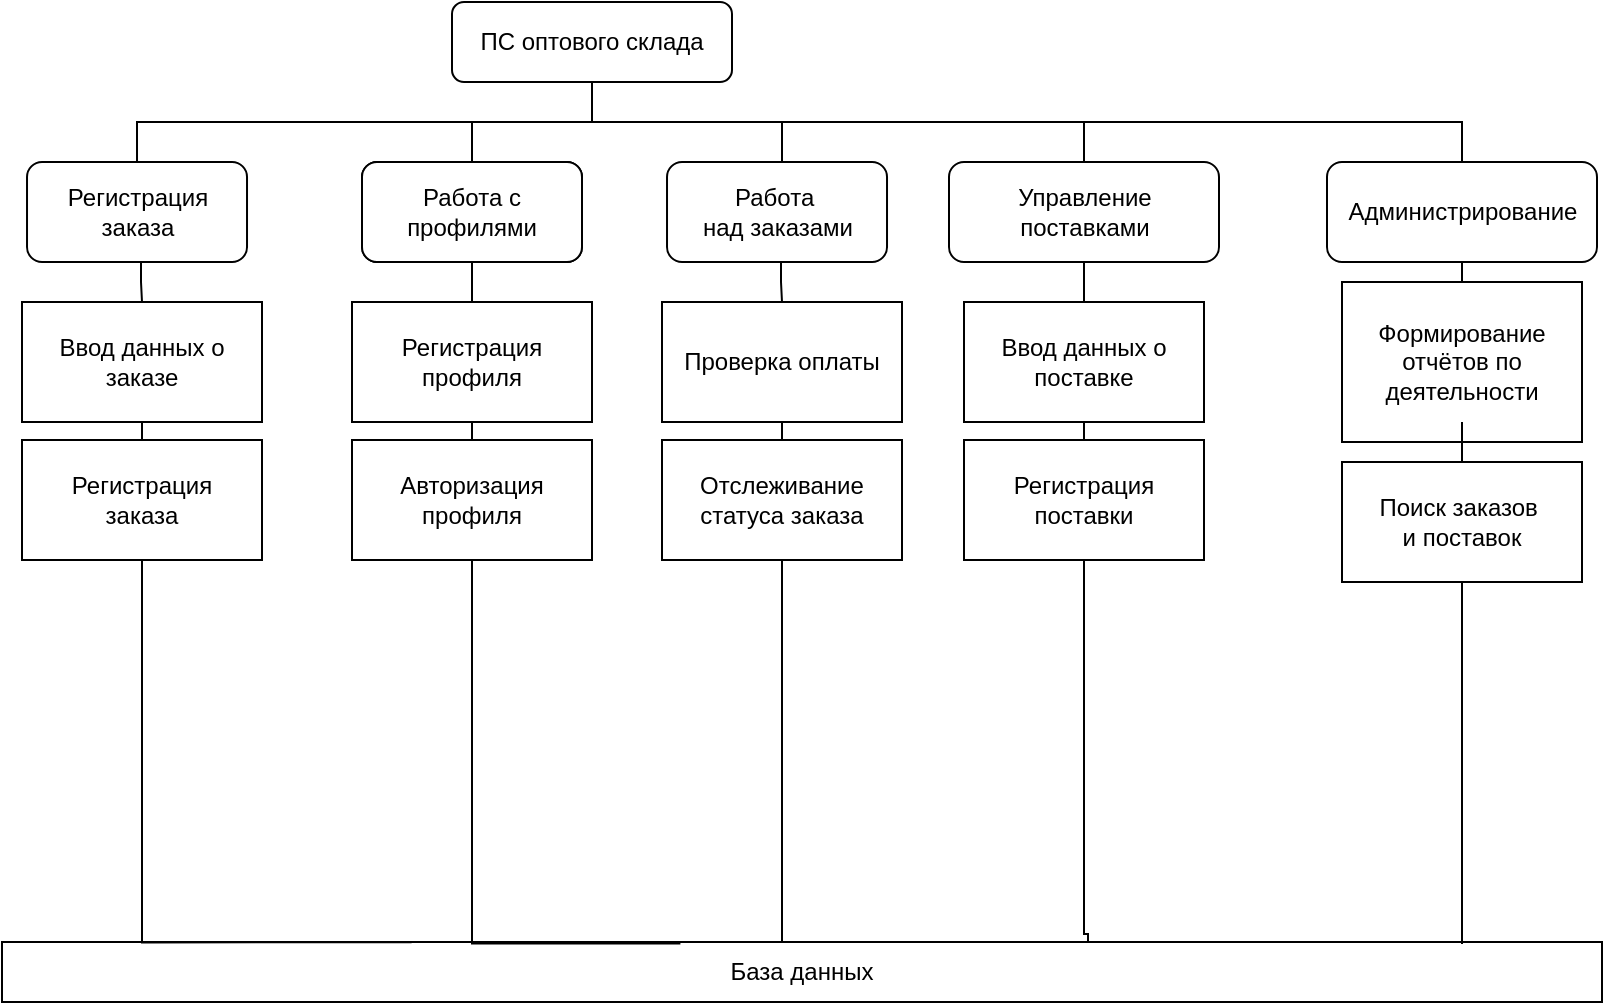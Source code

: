 <mxfile version="24.2.1" type="device" pages="2">
  <diagram name="Page-1" id="ZP50mtN4pUTSPamrQ7jE">
    <mxGraphModel dx="1530" dy="981" grid="1" gridSize="10" guides="1" tooltips="1" connect="1" arrows="1" fold="1" page="1" pageScale="1" pageWidth="827" pageHeight="1169" math="0" shadow="0">
      <root>
        <mxCell id="0" />
        <mxCell id="1" parent="0" />
        <mxCell id="H7huvVuS8EwIOP_XFBld-9" style="edgeStyle=orthogonalEdgeStyle;rounded=0;orthogonalLoop=1;jettySize=auto;html=1;entryX=0.5;entryY=0;entryDx=0;entryDy=0;endArrow=none;endFill=0;" parent="1" source="xEKsaEuDqksqCD2JTHV4-3" target="xEKsaEuDqksqCD2JTHV4-4" edge="1">
          <mxGeometry relative="1" as="geometry">
            <Array as="points">
              <mxPoint x="645" y="510" />
              <mxPoint x="891" y="510" />
            </Array>
          </mxGeometry>
        </mxCell>
        <mxCell id="H7huvVuS8EwIOP_XFBld-10" style="edgeStyle=orthogonalEdgeStyle;rounded=0;orthogonalLoop=1;jettySize=auto;html=1;entryX=0.5;entryY=0;entryDx=0;entryDy=0;endArrow=none;endFill=0;" parent="1" source="xEKsaEuDqksqCD2JTHV4-3" target="xEKsaEuDqksqCD2JTHV4-6" edge="1">
          <mxGeometry relative="1" as="geometry">
            <Array as="points">
              <mxPoint x="645" y="510" />
              <mxPoint x="740" y="510" />
              <mxPoint x="740" y="530" />
            </Array>
          </mxGeometry>
        </mxCell>
        <mxCell id="H7huvVuS8EwIOP_XFBld-11" style="edgeStyle=orthogonalEdgeStyle;rounded=0;orthogonalLoop=1;jettySize=auto;html=1;entryX=0.5;entryY=0;entryDx=0;entryDy=0;endArrow=none;endFill=0;" parent="1" source="xEKsaEuDqksqCD2JTHV4-3" target="xEKsaEuDqksqCD2JTHV4-5" edge="1">
          <mxGeometry relative="1" as="geometry">
            <Array as="points">
              <mxPoint x="645" y="510" />
              <mxPoint x="1080" y="510" />
            </Array>
          </mxGeometry>
        </mxCell>
        <mxCell id="Y7o4-KtCDhPk6ApjuI_q-10" style="edgeStyle=orthogonalEdgeStyle;rounded=0;orthogonalLoop=1;jettySize=auto;html=1;entryX=0.5;entryY=0;entryDx=0;entryDy=0;endArrow=none;endFill=0;" parent="1" source="xEKsaEuDqksqCD2JTHV4-3" target="Y7o4-KtCDhPk6ApjuI_q-2" edge="1">
          <mxGeometry relative="1" as="geometry">
            <Array as="points">
              <mxPoint x="645" y="510" />
              <mxPoint x="585" y="510" />
            </Array>
          </mxGeometry>
        </mxCell>
        <mxCell id="Y7o4-KtCDhPk6ApjuI_q-19" style="edgeStyle=orthogonalEdgeStyle;rounded=0;orthogonalLoop=1;jettySize=auto;html=1;entryX=0.5;entryY=0;entryDx=0;entryDy=0;endArrow=none;endFill=0;" parent="1" source="xEKsaEuDqksqCD2JTHV4-3" target="Y7o4-KtCDhPk6ApjuI_q-13" edge="1">
          <mxGeometry relative="1" as="geometry">
            <Array as="points">
              <mxPoint x="645" y="510" />
              <mxPoint x="417" y="510" />
            </Array>
          </mxGeometry>
        </mxCell>
        <mxCell id="xEKsaEuDqksqCD2JTHV4-3" value="ПС оптового склада" style="rounded=1;whiteSpace=wrap;html=1;" parent="1" vertex="1">
          <mxGeometry x="575" y="450" width="140" height="40" as="geometry" />
        </mxCell>
        <mxCell id="H7huvVuS8EwIOP_XFBld-14" style="edgeStyle=orthogonalEdgeStyle;rounded=0;orthogonalLoop=1;jettySize=auto;html=1;entryX=0.5;entryY=0;entryDx=0;entryDy=0;endArrow=none;endFill=0;" parent="1" source="xEKsaEuDqksqCD2JTHV4-4" target="H7huvVuS8EwIOP_XFBld-12" edge="1">
          <mxGeometry relative="1" as="geometry" />
        </mxCell>
        <mxCell id="xEKsaEuDqksqCD2JTHV4-4" value="Управление поставками" style="rounded=1;whiteSpace=wrap;html=1;" parent="1" vertex="1">
          <mxGeometry x="823.5" y="530" width="135" height="50" as="geometry" />
        </mxCell>
        <mxCell id="H7huvVuS8EwIOP_XFBld-8" style="edgeStyle=orthogonalEdgeStyle;rounded=0;orthogonalLoop=1;jettySize=auto;html=1;entryX=0.5;entryY=0;entryDx=0;entryDy=0;endArrow=none;endFill=0;" parent="1" source="xEKsaEuDqksqCD2JTHV4-5" edge="1">
          <mxGeometry relative="1" as="geometry">
            <mxPoint x="1080" y="600" as="targetPoint" />
          </mxGeometry>
        </mxCell>
        <mxCell id="xEKsaEuDqksqCD2JTHV4-5" value="Администрирование" style="rounded=1;whiteSpace=wrap;html=1;" parent="1" vertex="1">
          <mxGeometry x="1012.5" y="530" width="135" height="50" as="geometry" />
        </mxCell>
        <mxCell id="H7huvVuS8EwIOP_XFBld-2" style="edgeStyle=orthogonalEdgeStyle;rounded=0;orthogonalLoop=1;jettySize=auto;html=1;exitX=0.5;exitY=1;exitDx=0;exitDy=0;entryX=0.5;entryY=0;entryDx=0;entryDy=0;endArrow=none;endFill=0;" parent="1" source="xEKsaEuDqksqCD2JTHV4-6" target="xEKsaEuDqksqCD2JTHV4-11" edge="1">
          <mxGeometry relative="1" as="geometry">
            <Array as="points">
              <mxPoint x="739.51" y="580" />
              <mxPoint x="739.51" y="590" />
            </Array>
            <mxPoint x="815" y="580" as="sourcePoint" />
          </mxGeometry>
        </mxCell>
        <mxCell id="xEKsaEuDqksqCD2JTHV4-6" value="Работа&amp;nbsp;&lt;div&gt;над заказами&lt;/div&gt;" style="rounded=1;whiteSpace=wrap;html=1;" parent="1" vertex="1">
          <mxGeometry x="682.51" y="530" width="110" height="50" as="geometry" />
        </mxCell>
        <mxCell id="xEKsaEuDqksqCD2JTHV4-7" value="База данных" style="rounded=0;whiteSpace=wrap;html=1;" parent="1" vertex="1">
          <mxGeometry x="350" y="920" width="800" height="30" as="geometry" />
        </mxCell>
        <mxCell id="H7huvVuS8EwIOP_XFBld-5" style="edgeStyle=orthogonalEdgeStyle;rounded=0;orthogonalLoop=1;jettySize=auto;html=1;exitX=0.5;exitY=1;exitDx=0;exitDy=0;entryX=0.5;entryY=0;entryDx=0;entryDy=0;endArrow=none;endFill=0;" parent="1" edge="1">
          <mxGeometry relative="1" as="geometry">
            <mxPoint x="1080" y="660" as="sourcePoint" />
            <mxPoint x="1080" y="669" as="targetPoint" />
          </mxGeometry>
        </mxCell>
        <mxCell id="xEKsaEuDqksqCD2JTHV4-10" value="Формирование отчётов по деятельности" style="rounded=0;whiteSpace=wrap;html=1;" parent="1" vertex="1">
          <mxGeometry x="1020" y="590" width="120" height="80" as="geometry" />
        </mxCell>
        <mxCell id="xEKsaEuDqksqCD2JTHV4-23" style="edgeStyle=orthogonalEdgeStyle;rounded=0;orthogonalLoop=1;jettySize=auto;html=1;exitX=0.5;exitY=1;exitDx=0;exitDy=0;entryX=0.5;entryY=0;entryDx=0;entryDy=0;endArrow=none;endFill=0;" parent="1" source="xEKsaEuDqksqCD2JTHV4-11" target="xEKsaEuDqksqCD2JTHV4-13" edge="1">
          <mxGeometry relative="1" as="geometry" />
        </mxCell>
        <mxCell id="xEKsaEuDqksqCD2JTHV4-11" value="Проверка оплаты" style="rounded=0;whiteSpace=wrap;html=1;" parent="1" vertex="1">
          <mxGeometry x="680" y="600" width="120" height="60" as="geometry" />
        </mxCell>
        <mxCell id="xEKsaEuDqksqCD2JTHV4-13" value="Отслеживание статуса заказа" style="rounded=0;whiteSpace=wrap;html=1;" parent="1" vertex="1">
          <mxGeometry x="680" y="669" width="120" height="60" as="geometry" />
        </mxCell>
        <mxCell id="xEKsaEuDqksqCD2JTHV4-18" style="edgeStyle=orthogonalEdgeStyle;rounded=0;orthogonalLoop=1;jettySize=auto;html=1;endArrow=none;endFill=0;exitX=0.5;exitY=1;exitDx=0;exitDy=0;" parent="1" source="xEKsaEuDqksqCD2JTHV4-13" edge="1">
          <mxGeometry relative="1" as="geometry">
            <mxPoint x="680" y="920" as="targetPoint" />
            <Array as="points">
              <mxPoint x="740" y="920" />
            </Array>
            <mxPoint x="740" y="800" as="sourcePoint" />
          </mxGeometry>
        </mxCell>
        <mxCell id="H7huvVuS8EwIOP_XFBld-15" style="edgeStyle=orthogonalEdgeStyle;rounded=0;orthogonalLoop=1;jettySize=auto;html=1;exitX=0.5;exitY=1;exitDx=0;exitDy=0;entryX=0.5;entryY=0;entryDx=0;entryDy=0;endArrow=none;endFill=0;" parent="1" source="H7huvVuS8EwIOP_XFBld-12" target="H7huvVuS8EwIOP_XFBld-13" edge="1">
          <mxGeometry relative="1" as="geometry" />
        </mxCell>
        <mxCell id="H7huvVuS8EwIOP_XFBld-12" value="Ввод данных о поставке" style="rounded=0;whiteSpace=wrap;html=1;" parent="1" vertex="1">
          <mxGeometry x="831" y="600" width="120" height="60" as="geometry" />
        </mxCell>
        <mxCell id="H7huvVuS8EwIOP_XFBld-13" value="Регистрация&lt;div&gt;поставки&lt;/div&gt;" style="rounded=0;whiteSpace=wrap;html=1;" parent="1" vertex="1">
          <mxGeometry x="831" y="669" width="120" height="60" as="geometry" />
        </mxCell>
        <mxCell id="H7huvVuS8EwIOP_XFBld-16" style="edgeStyle=orthogonalEdgeStyle;rounded=0;orthogonalLoop=1;jettySize=auto;html=1;endArrow=none;endFill=0;entryX=0.75;entryY=0;entryDx=0;entryDy=0;" parent="1" source="H7huvVuS8EwIOP_XFBld-13" target="xEKsaEuDqksqCD2JTHV4-7" edge="1">
          <mxGeometry relative="1" as="geometry">
            <mxPoint x="840" y="916" as="targetPoint" />
            <Array as="points">
              <mxPoint x="891" y="916" />
              <mxPoint x="893" y="916" />
            </Array>
          </mxGeometry>
        </mxCell>
        <mxCell id="H7huvVuS8EwIOP_XFBld-19" style="edgeStyle=orthogonalEdgeStyle;rounded=0;orthogonalLoop=1;jettySize=auto;html=1;endArrow=none;endFill=0;" parent="1" source="Y7o4-KtCDhPk6ApjuI_q-9" edge="1">
          <mxGeometry relative="1" as="geometry">
            <Array as="points">
              <mxPoint x="1080" y="921" />
            </Array>
            <mxPoint x="1080" y="921" as="targetPoint" />
          </mxGeometry>
        </mxCell>
        <mxCell id="Y7o4-KtCDhPk6ApjuI_q-2" value="Отслеживание статуса заказа" style="rounded=1;whiteSpace=wrap;html=1;" parent="1" vertex="1">
          <mxGeometry x="530" y="530" width="110" height="50" as="geometry" />
        </mxCell>
        <mxCell id="Y7o4-KtCDhPk6ApjuI_q-7" style="edgeStyle=orthogonalEdgeStyle;rounded=0;orthogonalLoop=1;jettySize=auto;html=1;endArrow=none;endFill=0;" parent="1" source="Y7o4-KtCDhPk6ApjuI_q-3" target="Y7o4-KtCDhPk6ApjuI_q-4" edge="1">
          <mxGeometry relative="1" as="geometry" />
        </mxCell>
        <mxCell id="Y7o4-KtCDhPk6ApjuI_q-3" value="Работа с профилями" style="rounded=1;whiteSpace=wrap;html=1;" parent="1" vertex="1">
          <mxGeometry x="530" y="530" width="110" height="50" as="geometry" />
        </mxCell>
        <mxCell id="Y7o4-KtCDhPk6ApjuI_q-6" style="edgeStyle=orthogonalEdgeStyle;rounded=0;orthogonalLoop=1;jettySize=auto;html=1;endArrow=none;endFill=0;" parent="1" source="Y7o4-KtCDhPk6ApjuI_q-5" target="Y7o4-KtCDhPk6ApjuI_q-4" edge="1">
          <mxGeometry relative="1" as="geometry" />
        </mxCell>
        <mxCell id="Y7o4-KtCDhPk6ApjuI_q-12" style="edgeStyle=orthogonalEdgeStyle;rounded=0;orthogonalLoop=1;jettySize=auto;html=1;exitX=0.5;exitY=1;exitDx=0;exitDy=0;entryX=0.5;entryY=0;entryDx=0;entryDy=0;endArrow=none;endFill=0;" parent="1" source="Y7o4-KtCDhPk6ApjuI_q-13" target="Y7o4-KtCDhPk6ApjuI_q-15" edge="1">
          <mxGeometry relative="1" as="geometry">
            <Array as="points">
              <mxPoint x="419.51" y="580" />
              <mxPoint x="419.51" y="590" />
            </Array>
            <mxPoint x="495" y="580" as="sourcePoint" />
          </mxGeometry>
        </mxCell>
        <mxCell id="Y7o4-KtCDhPk6ApjuI_q-13" value="Регистрация&lt;div&gt;заказа&lt;/div&gt;" style="rounded=1;whiteSpace=wrap;html=1;" parent="1" vertex="1">
          <mxGeometry x="362.51" y="530" width="110" height="50" as="geometry" />
        </mxCell>
        <mxCell id="Y7o4-KtCDhPk6ApjuI_q-14" style="edgeStyle=orthogonalEdgeStyle;rounded=0;orthogonalLoop=1;jettySize=auto;html=1;exitX=0.5;exitY=1;exitDx=0;exitDy=0;entryX=0.5;entryY=0;entryDx=0;entryDy=0;endArrow=none;endFill=0;" parent="1" source="Y7o4-KtCDhPk6ApjuI_q-15" target="Y7o4-KtCDhPk6ApjuI_q-17" edge="1">
          <mxGeometry relative="1" as="geometry" />
        </mxCell>
        <mxCell id="Y7o4-KtCDhPk6ApjuI_q-15" value="Ввод данных о заказе" style="rounded=0;whiteSpace=wrap;html=1;" parent="1" vertex="1">
          <mxGeometry x="360" y="600" width="120" height="60" as="geometry" />
        </mxCell>
        <mxCell id="Y7o4-KtCDhPk6ApjuI_q-17" value="Регистрация&lt;div&gt;заказа&lt;/div&gt;" style="rounded=0;whiteSpace=wrap;html=1;" parent="1" vertex="1">
          <mxGeometry x="360" y="669" width="120" height="60" as="geometry" />
        </mxCell>
        <mxCell id="Y7o4-KtCDhPk6ApjuI_q-20" style="edgeStyle=orthogonalEdgeStyle;rounded=0;orthogonalLoop=1;jettySize=auto;html=1;entryX=0.424;entryY=0.024;entryDx=0;entryDy=0;entryPerimeter=0;endArrow=none;endFill=0;" parent="1" source="Y7o4-KtCDhPk6ApjuI_q-2" target="xEKsaEuDqksqCD2JTHV4-7" edge="1">
          <mxGeometry relative="1" as="geometry">
            <Array as="points">
              <mxPoint x="585" y="921" />
            </Array>
          </mxGeometry>
        </mxCell>
        <mxCell id="Y7o4-KtCDhPk6ApjuI_q-21" style="edgeStyle=orthogonalEdgeStyle;rounded=0;orthogonalLoop=1;jettySize=auto;html=1;entryX=0.256;entryY=0.005;entryDx=0;entryDy=0;entryPerimeter=0;endArrow=none;endFill=0;exitX=0.5;exitY=1;exitDx=0;exitDy=0;" parent="1" source="Y7o4-KtCDhPk6ApjuI_q-17" target="xEKsaEuDqksqCD2JTHV4-7" edge="1">
          <mxGeometry relative="1" as="geometry">
            <mxPoint x="420" y="800" as="sourcePoint" />
            <Array as="points">
              <mxPoint x="420" y="920" />
            </Array>
          </mxGeometry>
        </mxCell>
        <mxCell id="Y7o4-KtCDhPk6ApjuI_q-5" value="Авторизация профиля" style="rounded=0;whiteSpace=wrap;html=1;" parent="1" vertex="1">
          <mxGeometry x="525" y="669" width="120" height="60" as="geometry" />
        </mxCell>
        <mxCell id="Y7o4-KtCDhPk6ApjuI_q-4" value="Регистрация профиля" style="rounded=0;whiteSpace=wrap;html=1;" parent="1" vertex="1">
          <mxGeometry x="525" y="600" width="120" height="60" as="geometry" />
        </mxCell>
        <mxCell id="WpIB2pyrkAlTOyFufT4I-1" value="" style="edgeStyle=orthogonalEdgeStyle;rounded=0;orthogonalLoop=1;jettySize=auto;html=1;endArrow=none;endFill=0;" parent="1" source="xEKsaEuDqksqCD2JTHV4-10" target="Y7o4-KtCDhPk6ApjuI_q-9" edge="1">
          <mxGeometry relative="1" as="geometry">
            <Array as="points" />
            <mxPoint x="1080" y="921" as="targetPoint" />
            <mxPoint x="1080" y="670" as="sourcePoint" />
          </mxGeometry>
        </mxCell>
        <mxCell id="Y7o4-KtCDhPk6ApjuI_q-9" value="Поиск заказов&amp;nbsp;&lt;div&gt;и поставок&lt;/div&gt;" style="rounded=0;whiteSpace=wrap;html=1;" parent="1" vertex="1">
          <mxGeometry x="1020" y="680" width="120" height="60" as="geometry" />
        </mxCell>
      </root>
    </mxGraphModel>
  </diagram>
  <diagram id="Dg_YdngSWR2C6UzvR_Fa" name="Page-2">
    <mxGraphModel dx="1530" dy="887" grid="1" gridSize="10" guides="1" tooltips="1" connect="1" arrows="1" fold="1" page="1" pageScale="1" pageWidth="827" pageHeight="1169" math="0" shadow="0">
      <root>
        <mxCell id="0" />
        <mxCell id="1" parent="0" />
      </root>
    </mxGraphModel>
  </diagram>
</mxfile>
